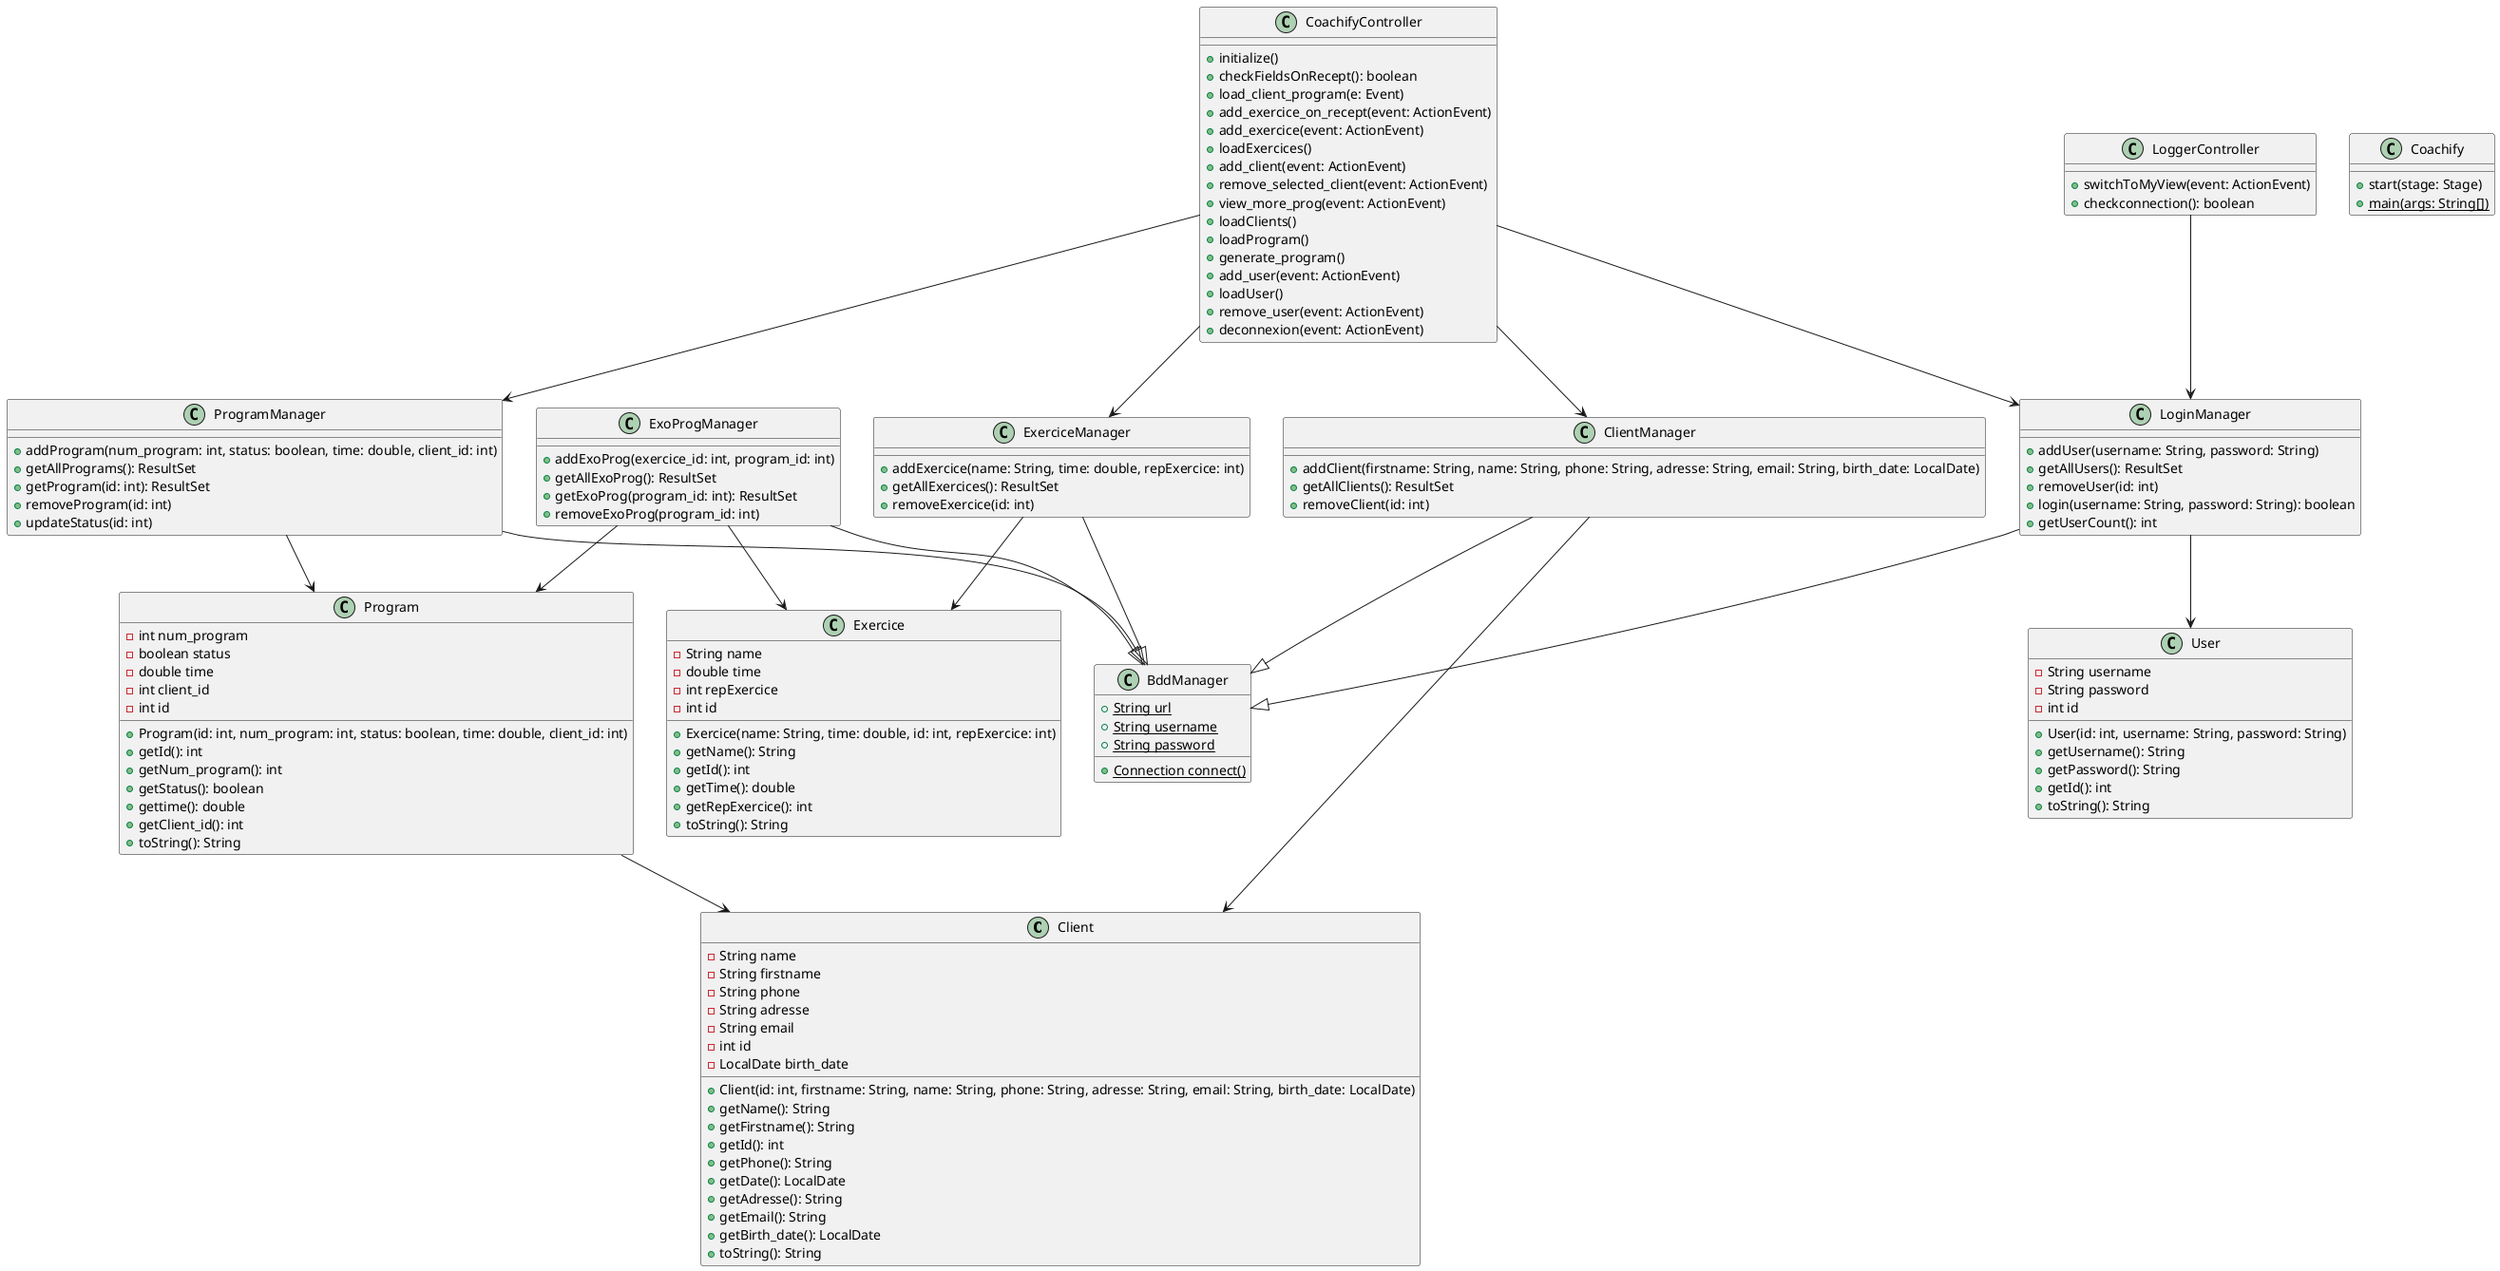 @startuml

' Models
class Client {
  -String name
  -String firstname
  -String phone
  -String adresse
  -String email
  -int id
  -LocalDate birth_date
  +Client(id: int, firstname: String, name: String, phone: String, adresse: String, email: String, birth_date: LocalDate)
  +getName(): String
  +getFirstname(): String
  +getId(): int
  +getPhone(): String
  +getDate(): LocalDate
  +getAdresse(): String
  +getEmail(): String
  +getBirth_date(): LocalDate
  +toString(): String
}

class Exercice {
  -String name
  -double time
  -int repExercice
  -int id
  +Exercice(name: String, time: double, id: int, repExercice: int)
  +getName(): String
  +getId(): int
  +getTime(): double
  +getRepExercice(): int
  +toString(): String
}

class Program {
  -int num_program
  -boolean status
  -double time
  -int client_id
  -int id
  +Program(id: int, num_program: int, status: boolean, time: double, client_id: int)
  +getId(): int
  +getNum_program(): int
  +getStatus(): boolean
  +gettime(): double
  +getClient_id(): int
  +toString(): String
}

class User {
  -String username
  -String password
  -int id
  +User(id: int, username: String, password: String)
  +getUsername(): String
  +getPassword(): String
  +getId(): int
  +toString(): String
}

' Database Managers
class BddManager {
  +{static} String url
  +{static} String username
  +{static} String password
  +{static} Connection connect()
}

class ClientManager {
  +addClient(firstname: String, name: String, phone: String, adresse: String, email: String, birth_date: LocalDate)
  +getAllClients(): ResultSet
  +removeClient(id: int)
}

class ExerciceManager {
  +addExercice(name: String, time: double, repExercice: int)
  +getAllExercices(): ResultSet
  +removeExercice(id: int)
}

class ExoProgManager {
  +addExoProg(exercice_id: int, program_id: int)
  +getAllExoProg(): ResultSet
  +getExoProg(program_id: int): ResultSet
  +removeExoProg(program_id: int)
}

class LoginManager {
  +addUser(username: String, password: String)
  +getAllUsers(): ResultSet
  +removeUser(id: int)
  +login(username: String, password: String): boolean
  +getUserCount(): int
}

class ProgramManager {
  +addProgram(num_program: int, status: boolean, time: double, client_id: int)
  +getAllPrograms(): ResultSet
  +getProgram(id: int): ResultSet
  +removeProgram(id: int)
  +updateStatus(id: int)
}

' Controllers
class Coachify {
  +start(stage: Stage)
  +{static} main(args: String[])
}

class CoachifyController {
  +initialize()
  +checkFieldsOnRecept(): boolean
  +load_client_program(e: Event)
  +add_exercice_on_recept(event: ActionEvent)
  +add_exercice(event: ActionEvent)
  +loadExercices()
  +add_client(event: ActionEvent)
  +remove_selected_client(event: ActionEvent)
  +view_more_prog(event: ActionEvent)
  +loadClients()
  +loadProgram()
  +generate_program()
  +add_user(event: ActionEvent)
  +loadUser()
  +remove_user(event: ActionEvent)
  +deconnexion(event: ActionEvent)
}

class LoggerController {
  +switchToMyView(event: ActionEvent)
  +checkconnection(): boolean
}

' Relationships
ClientManager --> Client
ExerciceManager --> Exercice
ProgramManager --> Program
LoginManager --> User
ExoProgManager --> Program
ExoProgManager --> Exercice
Program --> Client
CoachifyController --> ClientManager
CoachifyController --> ExerciceManager
CoachifyController --> ProgramManager
CoachifyController --> LoginManager
LoggerController --> LoginManager
ClientManager --|> BddManager
ExerciceManager --|> BddManager
ProgramManager --|> BddManager
LoginManager --|> BddManager
ExoProgManager --|> BddManager

@enduml
